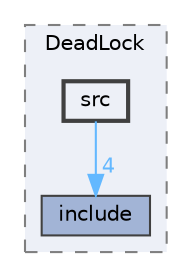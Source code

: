 digraph "src"
{
 // INTERACTIVE_SVG=YES
 // LATEX_PDF_SIZE
  bgcolor="transparent";
  edge [fontname=Helvetica,fontsize=10,labelfontname=Helvetica,labelfontsize=10];
  node [fontname=Helvetica,fontsize=10,shape=box,height=0.2,width=0.4];
  compound=true
  subgraph clusterdir_41a7569c16c15ce73c1128550e42f683 {
    graph [ bgcolor="#edf0f7", pencolor="grey50", label="DeadLock", fontname=Helvetica,fontsize=10 style="filled,dashed", URL="dir_41a7569c16c15ce73c1128550e42f683.html",tooltip=""]
  dir_5a17d5191427b4815b8ca57e89f4fc9e [label="include", fillcolor="#a2b4d6", color="grey25", style="filled", URL="dir_5a17d5191427b4815b8ca57e89f4fc9e.html",tooltip=""];
  dir_ebdd8029acafc83c0ea8dbc561e77c02 [label="src", fillcolor="#edf0f7", color="grey25", style="filled,bold", URL="dir_ebdd8029acafc83c0ea8dbc561e77c02.html",tooltip=""];
  }
  dir_ebdd8029acafc83c0ea8dbc561e77c02->dir_5a17d5191427b4815b8ca57e89f4fc9e [headlabel="4", labeldistance=1.5 headhref="dir_000004_000002.html" href="dir_000004_000002.html" color="steelblue1" fontcolor="steelblue1"];
}
